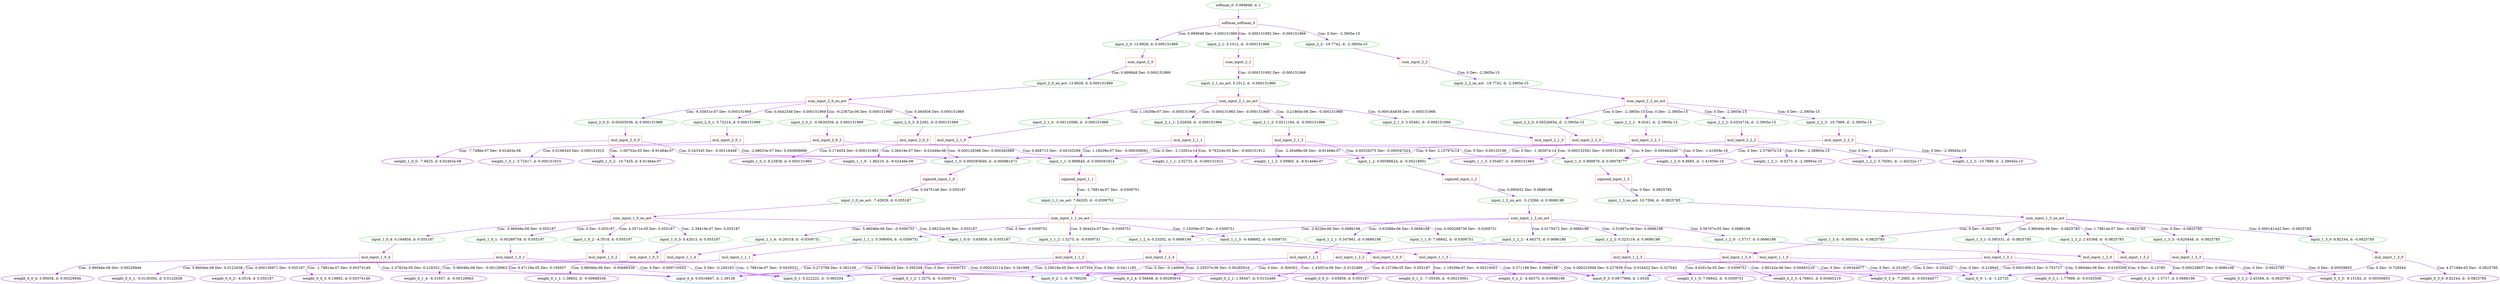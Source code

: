 digraph G {
0 [label="softmax_0: 0.999848, d: 1", shape=oval, color=limegreen];
1 [label="softmax_softmax_0", shape=box, color=tomato];
2 [label="input_2_0: 13.8928, d: 0.000151969", shape=oval, color=limegreen];
3 [label="sum_input_2_0", shape=box, color=tomato];
4 [label="input_2_0_no_act: 13.8928, d: 0.000151969", shape=oval, color=limegreen];
5 [label="sum_input_2_0_no_act", shape=box, color=tomato];
6 [label="input_2_0_0: -0.00455036, d: 0.000151969", shape=oval, color=limegreen];
7 [label="mul_input_2_0_0", shape=box, color=tomato];
8 [label="weight_1_0_0: -7.6625, d: 9.02463e-08", shape=oval, color=darkviolet];
9 [label="input_1_0: 0.000593848, d: -0.000881471", shape=oval, color=limegreen];
10 [label="sigmoid_input_1_0", shape=box, color=tomato];
11 [label="input_1_0_no_act: -7.42829, d: 0.055187", shape=oval, color=limegreen];
12 [label="sum_input_1_0_no_act", shape=box, color=tomato];
13 [label="input_1_0_0: -3.65859, d: 0.055187", shape=oval, color=limegreen];
14 [label="mul_input_1_0_0", shape=box, color=tomato];
15 [label="weight_0_0_0: -3.65859, d: 0.055187", shape=oval, color=darkviolet];
16 [label="input_0_0: 1, d: -1.25725", shape=oval, color=dodgerblue];
17 [label="input_1_0_1: -0.00289759, d: 0.055187", shape=oval, color=limegreen];
18 [label="mul_input_1_0_1", shape=box, color=tomato];
19 [label="weight_0_0_1: -0.0130392, d: 0.0122638", shape=oval, color=darkviolet];
20 [label="input_0_1: 0.222222, d: -0.083204", shape=oval, color=dodgerblue];
21 [label="input_1_0_2: -4.3518, d: 0.055187", shape=oval, color=limegreen];
22 [label="mul_input_1_0_2", shape=box, color=tomato];
23 [label="weight_0_0_2: -4.3518, d: 0.055187", shape=oval, color=darkviolet];
24 [label="input_0_2: 1, d: -0.790206", shape=oval, color=dodgerblue];
25 [label="input_1_0_3: 0.42013, d: 0.055187", shape=oval, color=limegreen];
26 [label="mul_input_1_0_3", shape=box, color=tomato];
27 [label="weight_0_0_3: 6.19692, d: 0.00374149", shape=oval, color=darkviolet];
28 [label="input_0_3: 0.0677966, d: 1.6526", shape=oval, color=dodgerblue];
29 [label="input_1_0_4: 0.164858, d: 0.055187", shape=oval, color=limegreen];
30 [label="mul_input_1_0_4", shape=box, color=tomato];
31 [label="weight_0_0_4: 3.95658, d: 0.00229946", shape=oval, color=darkviolet];
32 [label="input_0_4: 0.0416667, d: 1.39138", shape=oval, color=dodgerblue];
33 [label="input_2_0_1: 5.72214, d: 0.000151969", shape=oval, color=limegreen];
34 [label="mul_input_2_0_1", shape=box, color=tomato];
35 [label="weight_1_0_1: 5.72417, d: 0.000151915", shape=oval, color=darkviolet];
36 [label="input_1_1: 0.999645, d: 0.000561814", shape=oval, color=limegreen];
37 [label="sigmoid_input_1_1", shape=box, color=tomato];
38 [label="input_1_1_no_act: 7.94205, d: -0.0309751", shape=oval, color=limegreen];
39 [label="sum_input_1_1_no_act", shape=box, color=tomato];
40 [label="input_1_1_0: 7.06842, d: -0.0309751", shape=oval, color=limegreen];
41 [label="mul_input_1_1_0", shape=box, color=tomato];
42 [label="weight_0_1_0: 7.06842, d: -0.0309751", shape=oval, color=darkviolet];
43 [label="input_1_1_1: 0.308004, d: -0.0309751", shape=oval, color=limegreen];
44 [label="mul_input_1_1_1", shape=box, color=tomato];
45 [label="weight_0_1_1: 1.38602, d: -0.00688336", shape=oval, color=darkviolet];
46 [label="input_1_1_2: 1.3275, d: -0.0309751", shape=oval, color=limegreen];
47 [label="mul_input_1_1_2", shape=box, color=tomato];
48 [label="weight_0_1_2: 1.3275, d: -0.0309751", shape=oval, color=darkviolet];
49 [label="input_1_1_3: -0.498682, d: -0.0309751", shape=oval, color=limegreen];
50 [label="mul_input_1_1_3", shape=box, color=tomato];
51 [label="weight_0_1_3: -7.35556, d: -0.00210001", shape=oval, color=darkviolet];
52 [label="input_1_1_4: -0.26319, d: -0.0309751", shape=oval, color=limegreen];
53 [label="mul_input_1_1_4", shape=box, color=tomato];
54 [label="weight_0_1_4: -6.31657, d: -0.00129063", shape=oval, color=darkviolet];
55 [label="input_2_0_2: -0.0630359, d: 0.000151969", shape=oval, color=limegreen];
56 [label="mul_input_2_0_2", shape=box, color=tomato];
57 [label="weight_1_0_2: -10.7455, d: 8.91484e-07", shape=oval, color=darkviolet];
58 [label="input_1_2: 0.00586624, d: -0.00218001", shape=oval, color=limegreen];
59 [label="sigmoid_input_1_2", shape=box, color=tomato];
60 [label="input_1_2_no_act: -5.13266, d: 0.0686198", shape=oval, color=limegreen];
61 [label="sum_input_1_2_no_act", shape=box, color=tomato];
62 [label="input_1_2_0: -1.5717, d: 0.0686198", shape=oval, color=limegreen];
63 [label="mul_input_1_2_0", shape=box, color=tomato];
64 [label="weight_0_2_0: -1.5717, d: 0.0686198", shape=oval, color=darkviolet];
65 [label="input_1_2_1: 0.347661, d: 0.0686198", shape=oval, color=limegreen];
66 [label="mul_input_1_2_1", shape=box, color=tomato];
67 [label="weight_0_2_1: 1.56447, d: 0.0152489", shape=oval, color=darkviolet];
68 [label="input_1_2_2: -4.46375, d: 0.0686198", shape=oval, color=limegreen];
69 [label="mul_input_1_2_2", shape=box, color=tomato];
70 [label="weight_0_2_2: -4.46375, d: 0.0686198", shape=oval, color=darkviolet];
71 [label="input_1_2_3: 0.323119, d: 0.0686198", shape=oval, color=limegreen];
72 [label="mul_input_1_2_3", shape=box, color=tomato];
73 [label="weight_0_2_3: 4.76601, d: 0.00465219", shape=oval, color=darkviolet];
74 [label="input_1_2_4: 0.23202, d: 0.0686198", shape=oval, color=limegreen];
75 [label="mul_input_1_2_4", shape=box, color=tomato];
76 [label="weight_0_2_4: 5.56848, d: 0.00285916", shape=oval, color=darkviolet];
77 [label="input_2_0_3: 8.2382, d: 0.000151969", shape=oval, color=limegreen];
78 [label="mul_input_2_0_3", shape=box, color=tomato];
79 [label="weight_1_0_3: 8.23838, d: 0.000151965", shape=oval, color=darkviolet];
80 [label="input_1_3: 0.999979, d: 0.00078777", shape=oval, color=limegreen];
81 [label="sigmoid_input_1_3", shape=box, color=tomato];
82 [label="input_1_3_no_act: 10.7506, d: -0.0825785", shape=oval, color=limegreen];
83 [label="sum_input_1_3_no_act", shape=box, color=tomato];
84 [label="input_1_3_0: 8.82244, d: -0.0825785", shape=oval, color=limegreen];
85 [label="mul_input_1_3_0", shape=box, color=tomato];
86 [label="weight_0_3_0: 8.82244, d: -0.0825785", shape=oval, color=darkviolet];
87 [label="input_1_3_1: 0.395331, d: -0.0825785", shape=oval, color=limegreen];
88 [label="mul_input_1_3_1", shape=box, color=tomato];
89 [label="weight_0_3_1: 1.77899, d: -0.0183508", shape=oval, color=darkviolet];
90 [label="input_1_3_2: 2.45368, d: -0.0825785", shape=oval, color=limegreen];
91 [label="mul_input_1_3_2", shape=box, color=tomato];
92 [label="weight_0_3_2: 2.45368, d: -0.0825785", shape=oval, color=darkviolet];
93 [label="input_1_3_3: -0.620448, d: -0.0825785", shape=oval, color=limegreen];
94 [label="mul_input_1_3_3", shape=box, color=tomato];
95 [label="weight_0_3_3: -9.15162, d: -0.00559855", shape=oval, color=darkviolet];
96 [label="input_1_3_4: -0.300354, d: -0.0825785", shape=oval, color=limegreen];
97 [label="mul_input_1_3_4", shape=box, color=tomato];
98 [label="weight_0_3_4: -7.2085, d: -0.00344077", shape=oval, color=darkviolet];
99 [label="input_2_1: 5.1012, d: -0.000151966", shape=oval, color=limegreen];
100 [label="sum_input_2_1", shape=box, color=tomato];
101 [label="input_2_1_no_act: 5.1012, d: -0.000151966", shape=oval, color=limegreen];
102 [label="sum_input_2_1_no_act", shape=box, color=tomato];
103 [label="input_2_1_0: -0.00110586, d: -0.000151966", shape=oval, color=limegreen];
104 [label="mul_input_2_1_0", shape=box, color=tomato];
105 [label="weight_1_1_0: -1.86219, d: -9.02446e-08", shape=oval, color=darkviolet];
106 [label="input_2_1_1: 2.02658, d: -0.000151966", shape=oval, color=limegreen];
107 [label="mul_input_2_1_1", shape=box, color=tomato];
108 [label="weight_1_1_1: 2.02731, d: -0.000151912", shape=oval, color=darkviolet];
109 [label="input_2_1_2: 0.0211164, d: -0.000151966", shape=oval, color=limegreen];
110 [label="mul_input_2_1_2", shape=box, color=tomato];
111 [label="weight_1_1_2: 3.59965, d: -8.91468e-07", shape=oval, color=darkviolet];
112 [label="input_2_1_3: 3.05461, d: -0.000151966", shape=oval, color=limegreen];
113 [label="mul_input_2_1_3", shape=box, color=tomato];
114 [label="weight_1_1_3: 3.05467, d: -0.000151963", shape=oval, color=darkviolet];
115 [label="input_2_2: -19.7742, d: -2.3905e-15", shape=oval, color=limegreen];
116 [label="sum_input_2_2", shape=box, color=tomato];
117 [label="input_2_2_no_act: -19.7742, d: -2.3905e-15", shape=oval, color=limegreen];
118 [label="sum_input_2_2_no_act", shape=box, color=tomato];
119 [label="input_2_2_0: 0.00526654, d: -2.3905e-15", shape=oval, color=limegreen];
120 [label="mul_input_2_2_0", shape=box, color=tomato];
121 [label="weight_1_2_0: 8.8685, d: -1.41959e-18", shape=oval, color=darkviolet];
122 [label="input_2_2_1: -9.0241, d: -2.3905e-15", shape=oval, color=limegreen];
123 [label="mul_input_2_2_1", shape=box, color=tomato];
124 [label="weight_1_2_1: -9.0273, d: -2.38965e-15", shape=oval, color=darkviolet];
125 [label="input_2_2_2: 0.0334716, d: -2.3905e-15", shape=oval, color=limegreen];
126 [label="mul_input_2_2_2", shape=box, color=tomato];
127 [label="weight_1_2_2: 5.70581, d: -1.40232e-17", shape=oval, color=darkviolet];
128 [label="input_2_2_3: -10.7889, d: -2.3905e-15", shape=oval, color=limegreen];
129 [label="mul_input_2_2_3", shape=box, color=tomato];
130 [label="weight_1_2_3: -10.7889, d: -2.39045e-15", shape=oval, color=darkviolet];
0->1  [color=purple]
 [label=""];
2->3  [color=purple]
 [label=""];
4->5  [color=purple]
 [label=""];
6->7  [color=purple]
 [label=""];
9->10  [color=purple]
 [label=""];
11->12  [color=purple]
 [label=""];
13->14  [color=purple]
 [label=""];
17->18  [color=purple]
 [label=""];
21->22  [color=purple]
 [label=""];
25->26  [color=purple]
 [label=""];
29->30  [color=purple]
 [label=""];
33->34  [color=purple]
 [label=""];
36->37  [color=purple]
 [label=""];
38->39  [color=purple]
 [label=""];
40->41  [color=purple]
 [label=""];
43->44  [color=purple]
 [label=""];
46->47  [color=purple]
 [label=""];
49->50  [color=purple]
 [label=""];
52->53  [color=purple]
 [label=""];
55->56  [color=purple]
 [label=""];
58->59  [color=purple]
 [label=""];
60->61  [color=purple]
 [label=""];
62->63  [color=purple]
 [label=""];
65->66  [color=purple]
 [label=""];
68->69  [color=purple]
 [label=""];
71->72  [color=purple]
 [label=""];
74->75  [color=purple]
 [label=""];
77->78  [color=purple]
 [label=""];
80->81  [color=purple]
 [label=""];
82->83  [color=purple]
 [label=""];
84->85  [color=purple]
 [label=""];
87->88  [color=purple]
 [label=""];
90->91  [color=purple]
 [label=""];
93->94  [color=purple]
 [label=""];
96->97  [color=purple]
 [label=""];
99->100  [color=purple]
 [label=""];
101->102  [color=purple]
 [label=""];
103->104  [color=purple]
 [label=""];
106->107  [color=purple]
 [label=""];
109->110  [color=purple]
 [label=""];
112->113  [color=purple]
 [label=""];
115->116  [color=purple]
 [label=""];
117->118  [color=purple]
 [label=""];
119->120  [color=purple]
 [label=""];
122->123  [color=purple]
 [label=""];
125->126  [color=purple]
 [label=""];
128->129  [color=purple]
 [label=""];
1->2  [color=purple]
 [label="Con: 0.999848 Dev: 0.000151969"];
3->4  [color=purple]
 [label="Con: 0.999848 Dev: 0.000151969"];
5->6  [color=purple]
 [label="Con: -6.55651e-07 Dev: 0.000151969"];
7->8  [color=purple]
 [label="Con: -7.7486e-07 Dev: 9.02463e-08"];
7->9  [color=purple]
 [label="Con: 0.243345 Dev: -0.00116446"];
10->11  [color=purple]
 [label="Con: 0.0475146 Dev: 0.055187"];
12->13  [color=purple]
 [label="Con: 2.06232e-05 Dev: 0.055187"];
14->15  [color=purple]
 [label="Con: 6.12736e-05 Dev: 0.055187"];
14->16  [color=purple]
 [label="Con: 0 Dev: -0.201907"];
12->17  [color=purple]
 [label="Con: 0 Dev: 0.055187"];
18->19  [color=purple]
 [label="Con: 5.96046e-08 Dev: 0.0122638"];
18->20  [color=purple]
 [label="Con: 0 Dev: -0.000719592"];
12->21  [color=purple]
 [label="Con: 4.3571e-05 Dev: 0.055187"];
22->23  [color=purple]
 [label="Con: 0.000136971 Dev: 0.055187"];
22->24  [color=purple]
 [label="Con: 0 Dev: -0.240163"];
12->25  [color=purple]
 [label="Con: -2.38419e-07 Dev: 0.055187"];
26->27  [color=purple]
 [label="Con: -1.78814e-07 Dev: 0.00374149"];
26->28  [color=purple]
 [label="Con: 0.000233114 Dev: 0.341989"];
12->29  [color=purple]
 [label="Con: -5.96046e-08 Dev: 0.055187"];
30->31  [color=purple]
 [label="Con: -5.96046e-08 Dev: 0.00229946"];
30->32  [color=purple]
 [label="Con: 2.37823e-05 Dev: 0.218352"];
5->33  [color=purple]
 [label="Con: 0.0442348 Dev: 0.000151969"];
34->35  [color=purple]
 [label="Con: 0.0166543 Dev: 0.000151915"];
34->36  [color=purple]
 [label="Con: -2.98023e-07 Dev: 0.000869896"];
37->38  [color=purple]
 [label="Con: -1.78814e-07 Dev: -0.0309751"];
39->40  [color=purple]
 [label="Con: 0.000298738 Dev: -0.0309751"];
41->42  [color=purple]
 [label="Con: 9.62615e-05 Dev: -0.0309751"];
41->16  [color=purple]
 [label="Con: 0 Dev: -0.218945"];
39->43  [color=purple]
 [label="Con: 0 Dev: -0.0309751"];
44->45  [color=purple]
 [label="Con: 5.96046e-08 Dev: -0.00688336"];
44->20  [color=purple]
 [label="Con: -1.78814e-07 Dev: -0.0429321"];
39->46  [color=purple]
 [label="Con: 5.36442e-07 Dev: -0.0309751"];
47->48  [color=purple]
 [label="Con: 0 Dev: -0.0309751"];
47->24  [color=purple]
 [label="Con: 0 Dev: -0.0411195"];
39->49  [color=purple]
 [label="Con: -1.19209e-07 Dev: -0.0309751"];
50->51  [color=purple]
 [label="Con: -1.19209e-07 Dev: -0.00210001"];
50->28  [color=purple]
 [label="Con: 0.000233948 Dev: 0.227839"];
39->52  [color=purple]
 [label="Con: -5.96046e-08 Dev: -0.0309751"];
53->54  [color=purple]
 [label="Con: -5.96046e-08 Dev: -0.00129063"];
53->32  [color=purple]
 [label="Con: 9.47118e-05 Dev: 0.195657"];
5->55  [color=purple]
 [label="Con: -9.23872e-06 Dev: 0.000151969"];
56->57  [color=purple]
 [label="Con: -1.00732e-05 Dev: 8.91484e-07"];
56->58  [color=purple]
 [label="Con: 0.868713 Dev: -0.00163299"];
59->60  [color=purple]
 [label="Con: 0.995652 Dev: 0.0686198"];
61->62  [color=purple]
 [label="Con: 5.56707e-05 Dev: 0.0686198"];
63->64  [color=purple]
 [label="Con: 0.000238657 Dev: 0.0686198"];
63->16  [color=purple]
 [label="Con: 0 Dev: -0.10785"];
61->65  [color=purple]
 [label="Con: -3.63588e-06 Dev: 0.0686198"];
66->67  [color=purple]
 [label="Con: -1.43051e-06 Dev: 0.0152489"];
66->20  [color=purple]
 [label="Con: 3.29018e-05 Dev: 0.107354"];
61->68  [color=purple]
 [label="Con: 0.0175472 Dev: 0.0686198"];
69->70  [color=purple]
 [label="Con: 0.371198 Dev: 0.0686198"];
69->24  [color=purple]
 [label="Con: 0 Dev: -0.306302"];
61->71  [color=purple]
 [label="Con: -3.51667e-06 Dev: 0.0686198"];
72->73  [color=purple]
 [label="Con: -2.80142e-06 Dev: 0.00465219"];
72->28  [color=purple]
 [label="Con: 0.016422 Dev: 0.327043"];
61->74  [color=purple]
 [label="Con: -2.6226e-06 Dev: 0.0686198"];
75->76  [color=purple]
 [label="Con: -2.20537e-06 Dev: 0.00285916"];
75->32  [color=purple]
 [label="Con: 0.273789 Dev: 0.382109"];
5->77  [color=purple]
 [label="Con: 0.364936 Dev: 0.000151969"];
78->79  [color=purple]
 [label="Con: 0.174454 Dev: 0.000151965"];
78->80  [color=purple]
 [label="Con: 0 Dev: 0.00125198"];
81->82  [color=purple]
 [label="Con: 0 Dev: -0.0825785"];
83->84  [color=purple]
 [label="Con: 0.000141442 Dev: -0.0825785"];
85->86  [color=purple]
 [label="Con: 4.57168e-05 Dev: -0.0825785"];
85->16  [color=purple]
 [label="Con: 0 Dev: -0.728544"];
83->87  [color=purple]
 [label="Con: 5.96046e-08 Dev: -0.0825785"];
88->89  [color=purple]
 [label="Con: 5.96046e-08 Dev: -0.0183508"];
88->20  [color=purple]
 [label="Con: 0 Dev: -0.146906"];
83->90  [color=purple]
 [label="Con: 1.78814e-07 Dev: -0.0825785"];
91->92  [color=purple]
 [label="Con: 0 Dev: -0.0825785"];
91->24  [color=purple]
 [label="Con: 0 Dev: -0.202622"];
83->93  [color=purple]
 [label="Con: 0 Dev: -0.0825785"];
94->95  [color=purple]
 [label="Con: 0 Dev: -0.00559855"];
94->28  [color=purple]
 [label="Con: 0.000100613 Dev: 0.755727"];
83->96  [color=purple]
 [label="Con: 0 Dev: -0.0825785"];
97->98  [color=purple]
 [label="Con: 0 Dev: -0.00344077"];
97->32  [color=purple]
 [label="Con: 1.74046e-05 Dev: 0.595268"];
1->99  [color=purple]
 [label="Con: -0.000151992 Dev: -0.000151966"];
100->101  [color=purple]
 [label="Con: -0.000151992 Dev: -0.000151966"];
102->103  [color=purple]
 [label="Con: 1.19209e-07 Dev: -0.000151966"];
104->105  [color=purple]
 [label="Con: 2.38419e-07 Dev: -9.02446e-08"];
104->9  [color=purple]
 [label="Con: -0.000128388 Dev: 0.000282989"];
102->106  [color=purple]
 [label="Con: -0.000131965 Dev: -0.000151966"];
107->108  [color=purple]
 [label="Con: -9.76324e-05 Dev: -0.000151912"];
107->36  [color=purple]
 [label="Con: 1.19209e-07 Dev: -0.000308081"];
102->109  [color=purple]
 [label="Con: -3.21865e-06 Dev: -0.000151966"];
110->111  [color=purple]
 [label="Con: -2.26498e-06 Dev: -8.91468e-07"];
110->58  [color=purple]
 [label="Con: 0.00526375 Dev: -0.000547024"];
102->112  [color=purple]
 [label="Con: -0.000144839 Dev: -0.000151966"];
113->114  [color=purple]
 [label="Con: -0.000132561 Dev: -0.000151963"];
113->80  [color=purple]
 [label="Con: 0 Dev: -0.000464206"];
1->115  [color=purple]
 [label="Con: 0 Dev: -2.3905e-15"];
116->117  [color=purple]
 [label="Con: 0 Dev: -2.3905e-15"];
118->119  [color=purple]
 [label="Con: 0 Dev: -2.3905e-15"];
120->121  [color=purple]
 [label="Con: 0 Dev: -1.41959e-18"];
120->9  [color=purple]
 [label="Con: 0 Dev: -2.12001e-14"];
118->122  [color=purple]
 [label="Con: 0 Dev: -2.3905e-15"];
123->124  [color=purple]
 [label="Con: 0 Dev: -2.38965e-15"];
123->36  [color=purple]
 [label="Con: 0 Dev: 2.15797e-14"];
118->125  [color=purple]
 [label="Con: 0 Dev: -2.3905e-15"];
126->127  [color=purple]
 [label="Con: 0 Dev: -1.40232e-17"];
126->58  [color=purple]
 [label="Con: 0 Dev: -1.36397e-14"];
118->128  [color=purple]
 [label="Con: 0 Dev: -2.3905e-15"];
129->130  [color=purple]
 [label="Con: 0 Dev: -2.39045e-15"];
129->80  [color=purple]
 [label="Con: 0 Dev: 2.57907e-14"];
}
